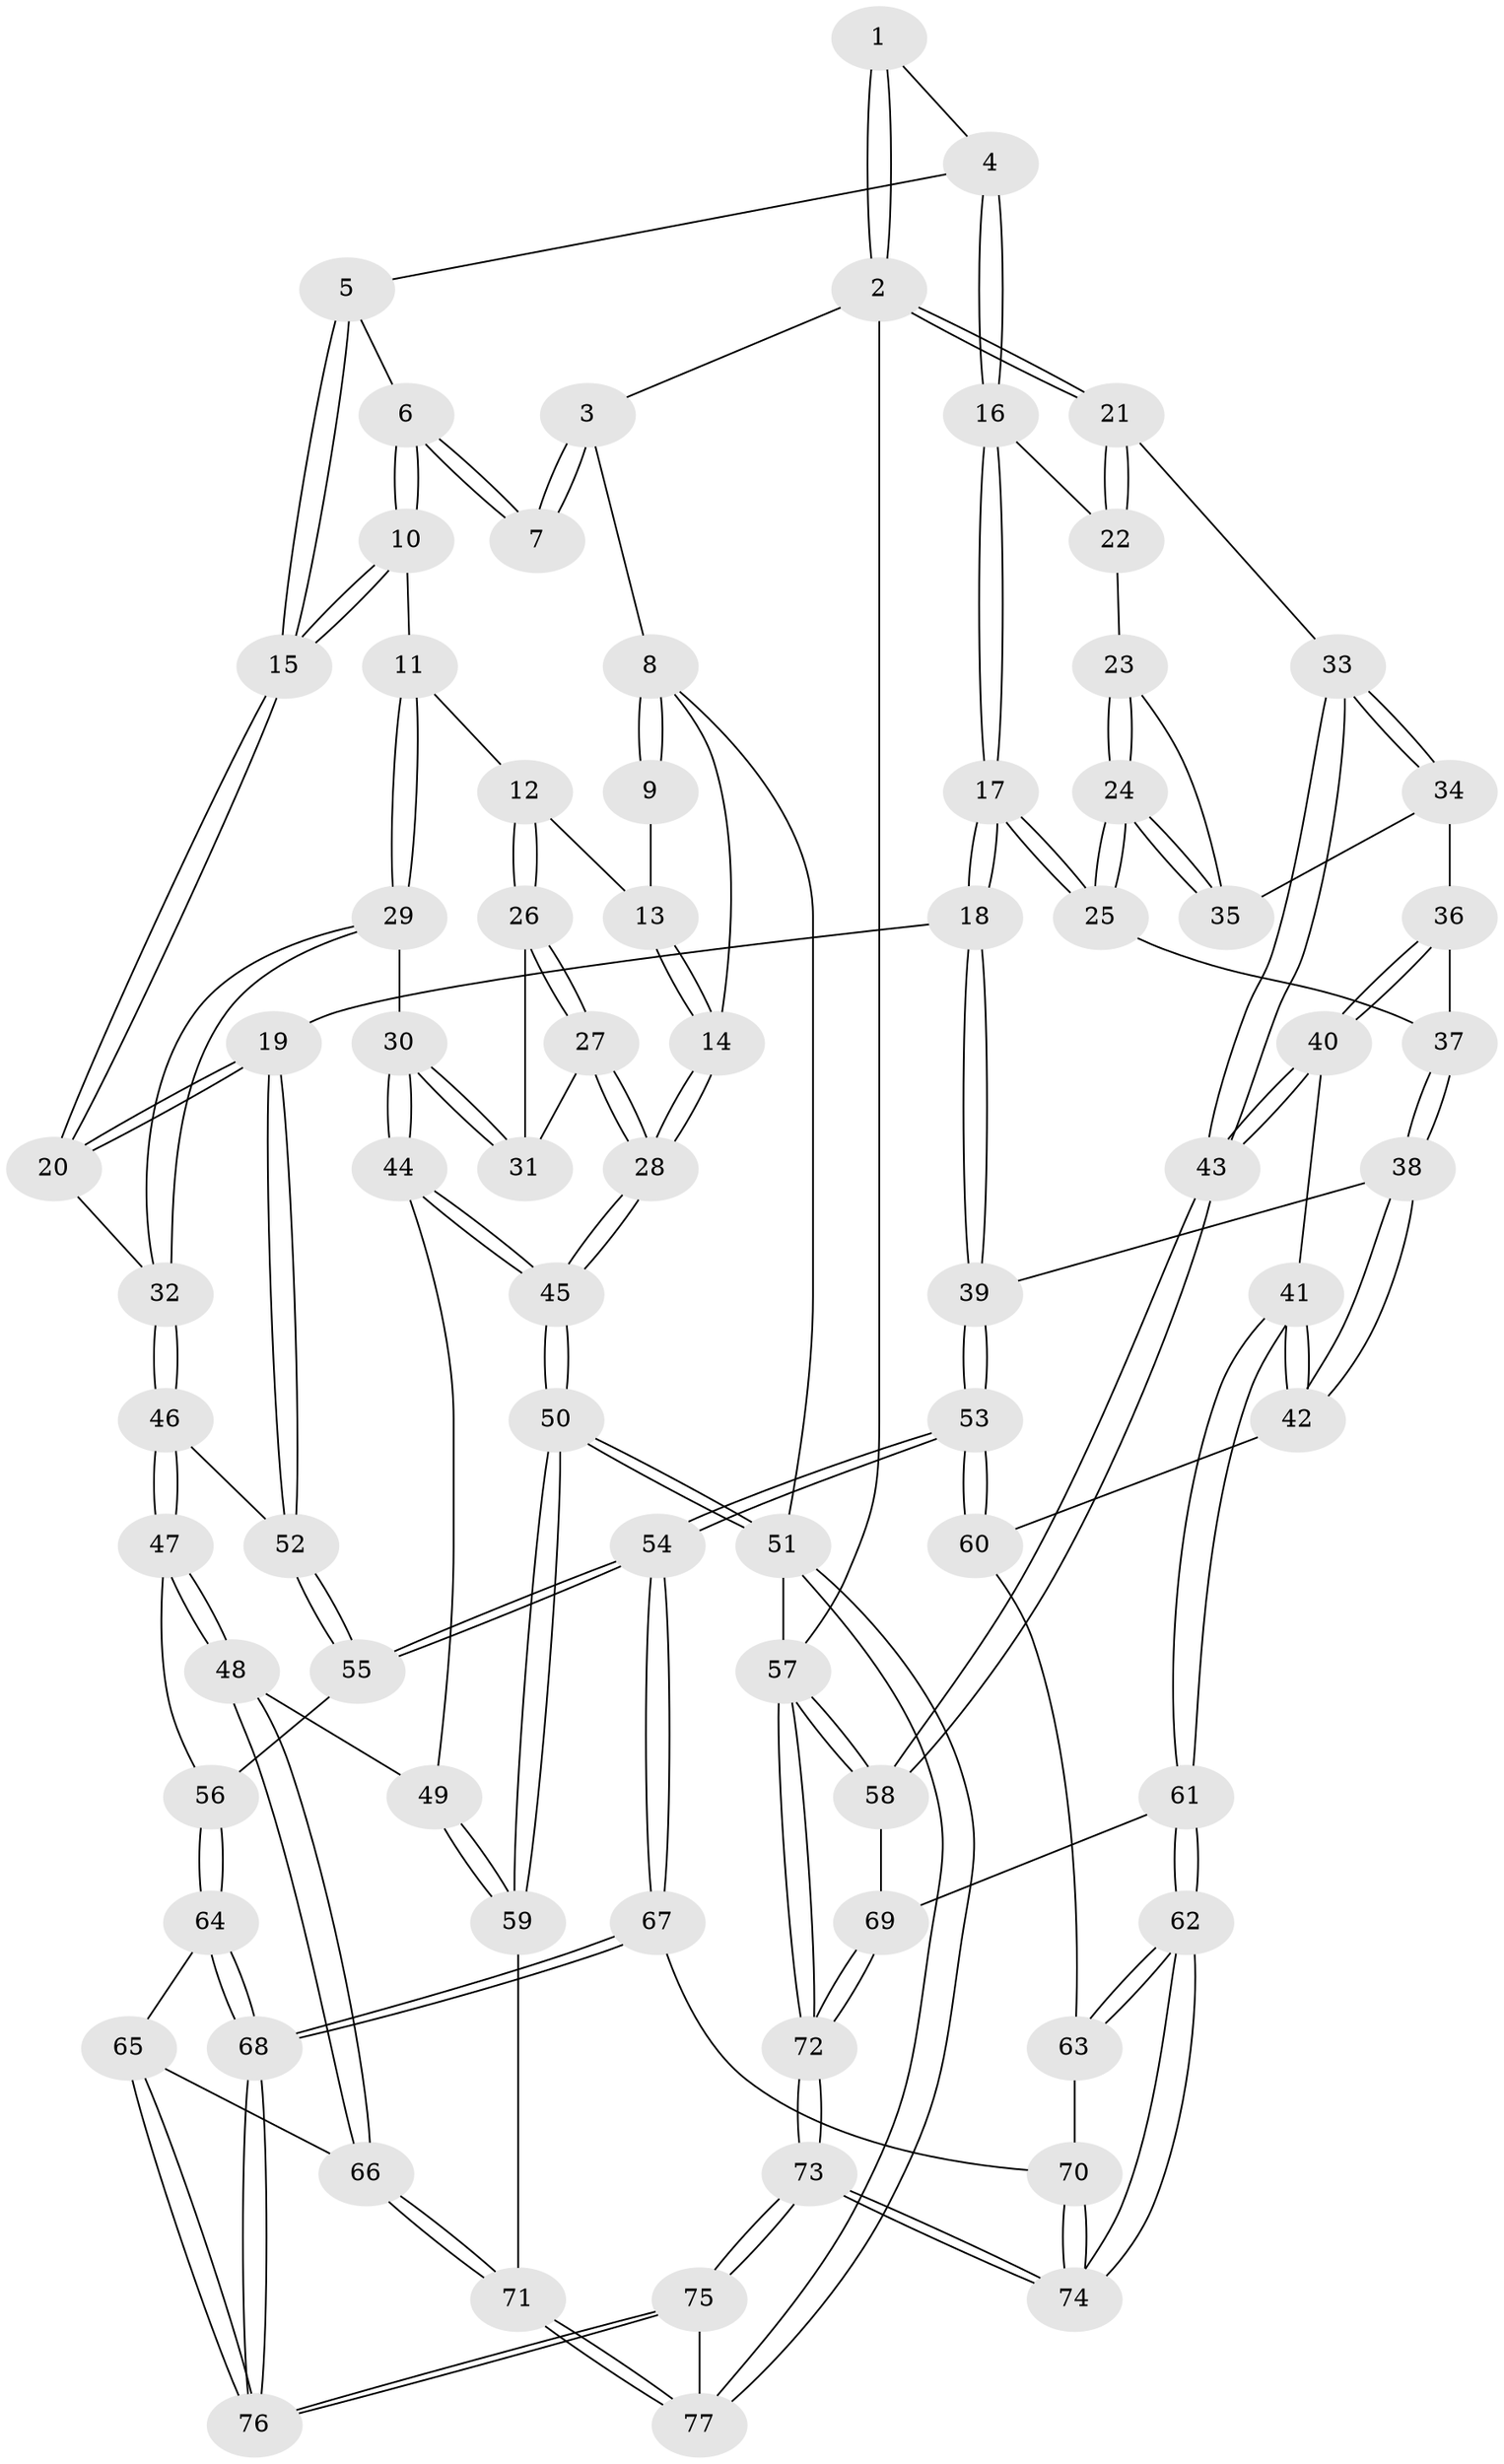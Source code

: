 // coarse degree distribution, {2: 0.06666666666666667, 3: 0.26666666666666666, 5: 0.26666666666666666, 6: 0.1, 4: 0.2, 7: 0.03333333333333333, 1: 0.03333333333333333, 10: 0.03333333333333333}
// Generated by graph-tools (version 1.1) at 2025/05/03/04/25 22:05:40]
// undirected, 77 vertices, 189 edges
graph export_dot {
graph [start="1"]
  node [color=gray90,style=filled];
  1 [pos="+0.6758724829233129+0"];
  2 [pos="+1+0"];
  3 [pos="+0.2402391459671693+0"];
  4 [pos="+0.6401489417911873+0.13653297895849945"];
  5 [pos="+0.5491582826346657+0.1715254114806248"];
  6 [pos="+0.27925282921500216+0.14379205263644895"];
  7 [pos="+0.24434847974742654+0.08054220376798465"];
  8 [pos="+0+0"];
  9 [pos="+0.06817438749998424+0.11532243212828326"];
  10 [pos="+0.24688414636271788+0.24560570335359247"];
  11 [pos="+0.2140987797794962+0.2792733047944928"];
  12 [pos="+0.17656780853360227+0.295019504870672"];
  13 [pos="+0.04367642307528431+0.22469956615652334"];
  14 [pos="+0+0.36173579522026994"];
  15 [pos="+0.4304968093062219+0.42550513448139915"];
  16 [pos="+0.6534292676070512+0.15147707102562236"];
  17 [pos="+0.6556183631777731+0.500349613020538"];
  18 [pos="+0.6119136276570266+0.5455957941729797"];
  19 [pos="+0.5568072221668525+0.546244762910023"];
  20 [pos="+0.4360439414460236+0.48649941821765447"];
  21 [pos="+1+0.1070750197906151"];
  22 [pos="+0.8626259812634985+0.24340148340687257"];
  23 [pos="+0.8597854554244112+0.3074696270870081"];
  24 [pos="+0.7592894237673019+0.48255453513175245"];
  25 [pos="+0.7581482398477748+0.4837627058313571"];
  26 [pos="+0.16651615360590294+0.30543479959892583"];
  27 [pos="+0+0.4656911465191676"];
  28 [pos="+0+0.5107070845701712"];
  29 [pos="+0.2732217133086694+0.5268156961207737"];
  30 [pos="+0.27109285666802335+0.5275468291769984"];
  31 [pos="+0.1902019201114287+0.5025097141289558"];
  32 [pos="+0.33533398226091204+0.531752443487858"];
  33 [pos="+1+0.5153846447893764"];
  34 [pos="+0.9582536516135756+0.46181648955600485"];
  35 [pos="+0.9304814208877309+0.4393410557316744"];
  36 [pos="+0.8555824415121064+0.5478137243177126"];
  37 [pos="+0.8419279161607303+0.5450842310357379"];
  38 [pos="+0.7812207057186843+0.7099216986118874"];
  39 [pos="+0.6671905736563202+0.6452033814982046"];
  40 [pos="+0.9623269266324531+0.6553109756261993"];
  41 [pos="+0.8257614902543434+0.7383881839817918"];
  42 [pos="+0.7927649144539682+0.7214205888864049"];
  43 [pos="+1+0.635780246809421"];
  44 [pos="+0.15923628811849214+0.691669235520087"];
  45 [pos="+0+0.6285690658093429"];
  46 [pos="+0.34452116245584996+0.651135947999179"];
  47 [pos="+0.338768776732143+0.7271003317037311"];
  48 [pos="+0.2599922798185252+0.7801363022352398"];
  49 [pos="+0.159697934186213+0.6922890229631994"];
  50 [pos="+0+0.9106958488707995"];
  51 [pos="+0+1"];
  52 [pos="+0.49225917974915523+0.6782733838541825"];
  53 [pos="+0.6007520917358816+0.8071568751266612"];
  54 [pos="+0.5878907915244217+0.8196369850469771"];
  55 [pos="+0.4658259525613331+0.7570154961581536"];
  56 [pos="+0.4590340072447552+0.7601810379733358"];
  57 [pos="+1+1"];
  58 [pos="+1+0.6935769110289194"];
  59 [pos="+0.09197194122625182+0.8969942106264782"];
  60 [pos="+0.7011936569203722+0.8149855686021236"];
  61 [pos="+0.8342311531464786+0.7714707858800541"];
  62 [pos="+0.7581198481067564+0.90433659562246"];
  63 [pos="+0.7179563511292371+0.855625507136055"];
  64 [pos="+0.43535566494067107+0.826403348246051"];
  65 [pos="+0.391053914278079+0.884300220801624"];
  66 [pos="+0.2603817681084838+0.8416147933379415"];
  67 [pos="+0.5883214757426753+0.8641095029519232"];
  68 [pos="+0.5488265318034513+0.9276940521031815"];
  69 [pos="+0.9037475294658058+0.84319004934678"];
  70 [pos="+0.6084256291841077+0.873173045804656"];
  71 [pos="+0.20730558745805067+0.9215167760173764"];
  72 [pos="+0.998747500799335+1"];
  73 [pos="+0.8679880888522291+1"];
  74 [pos="+0.7541355645413375+0.9644987968836528"];
  75 [pos="+0.4779068477831849+1"];
  76 [pos="+0.4813859424828982+1"];
  77 [pos="+0.3078550926430141+1"];
  1 -- 2;
  1 -- 2;
  1 -- 4;
  2 -- 3;
  2 -- 21;
  2 -- 21;
  2 -- 57;
  3 -- 7;
  3 -- 7;
  3 -- 8;
  4 -- 5;
  4 -- 16;
  4 -- 16;
  5 -- 6;
  5 -- 15;
  5 -- 15;
  6 -- 7;
  6 -- 7;
  6 -- 10;
  6 -- 10;
  8 -- 9;
  8 -- 9;
  8 -- 14;
  8 -- 51;
  9 -- 13;
  10 -- 11;
  10 -- 15;
  10 -- 15;
  11 -- 12;
  11 -- 29;
  11 -- 29;
  12 -- 13;
  12 -- 26;
  12 -- 26;
  13 -- 14;
  13 -- 14;
  14 -- 28;
  14 -- 28;
  15 -- 20;
  15 -- 20;
  16 -- 17;
  16 -- 17;
  16 -- 22;
  17 -- 18;
  17 -- 18;
  17 -- 25;
  17 -- 25;
  18 -- 19;
  18 -- 39;
  18 -- 39;
  19 -- 20;
  19 -- 20;
  19 -- 52;
  19 -- 52;
  20 -- 32;
  21 -- 22;
  21 -- 22;
  21 -- 33;
  22 -- 23;
  23 -- 24;
  23 -- 24;
  23 -- 35;
  24 -- 25;
  24 -- 25;
  24 -- 35;
  24 -- 35;
  25 -- 37;
  26 -- 27;
  26 -- 27;
  26 -- 31;
  27 -- 28;
  27 -- 28;
  27 -- 31;
  28 -- 45;
  28 -- 45;
  29 -- 30;
  29 -- 32;
  29 -- 32;
  30 -- 31;
  30 -- 31;
  30 -- 44;
  30 -- 44;
  32 -- 46;
  32 -- 46;
  33 -- 34;
  33 -- 34;
  33 -- 43;
  33 -- 43;
  34 -- 35;
  34 -- 36;
  36 -- 37;
  36 -- 40;
  36 -- 40;
  37 -- 38;
  37 -- 38;
  38 -- 39;
  38 -- 42;
  38 -- 42;
  39 -- 53;
  39 -- 53;
  40 -- 41;
  40 -- 43;
  40 -- 43;
  41 -- 42;
  41 -- 42;
  41 -- 61;
  41 -- 61;
  42 -- 60;
  43 -- 58;
  43 -- 58;
  44 -- 45;
  44 -- 45;
  44 -- 49;
  45 -- 50;
  45 -- 50;
  46 -- 47;
  46 -- 47;
  46 -- 52;
  47 -- 48;
  47 -- 48;
  47 -- 56;
  48 -- 49;
  48 -- 66;
  48 -- 66;
  49 -- 59;
  49 -- 59;
  50 -- 51;
  50 -- 51;
  50 -- 59;
  50 -- 59;
  51 -- 77;
  51 -- 77;
  51 -- 57;
  52 -- 55;
  52 -- 55;
  53 -- 54;
  53 -- 54;
  53 -- 60;
  53 -- 60;
  54 -- 55;
  54 -- 55;
  54 -- 67;
  54 -- 67;
  55 -- 56;
  56 -- 64;
  56 -- 64;
  57 -- 58;
  57 -- 58;
  57 -- 72;
  57 -- 72;
  58 -- 69;
  59 -- 71;
  60 -- 63;
  61 -- 62;
  61 -- 62;
  61 -- 69;
  62 -- 63;
  62 -- 63;
  62 -- 74;
  62 -- 74;
  63 -- 70;
  64 -- 65;
  64 -- 68;
  64 -- 68;
  65 -- 66;
  65 -- 76;
  65 -- 76;
  66 -- 71;
  66 -- 71;
  67 -- 68;
  67 -- 68;
  67 -- 70;
  68 -- 76;
  68 -- 76;
  69 -- 72;
  69 -- 72;
  70 -- 74;
  70 -- 74;
  71 -- 77;
  71 -- 77;
  72 -- 73;
  72 -- 73;
  73 -- 74;
  73 -- 74;
  73 -- 75;
  73 -- 75;
  75 -- 76;
  75 -- 76;
  75 -- 77;
}
